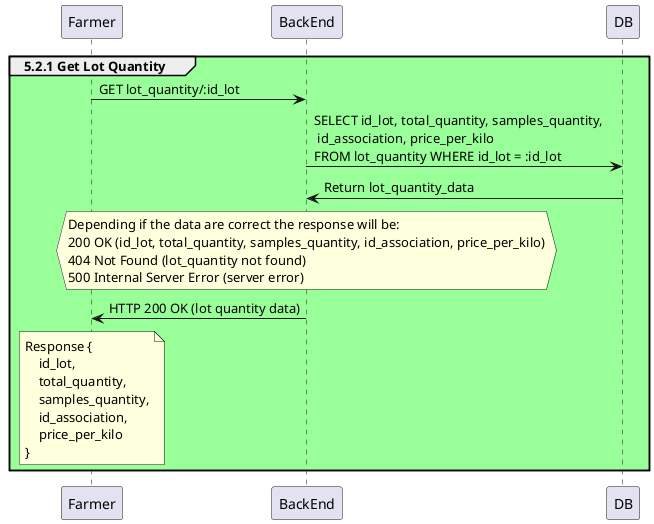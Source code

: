 @startuml

group #99FF99 5.2.1 Get Lot Quantity

    Farmer -> BackEnd: GET lot_quantity/:id_lot

    BackEnd -> DB: SELECT id_lot, total_quantity, samples_quantity, \n id_association, price_per_kilo \nFROM lot_quantity WHERE id_lot = :id_lot
    DB -> BackEnd: Return lot_quantity_data

    hnote over BackEnd
        Depending if the data are correct the response will be:
        200 OK (id_lot, total_quantity, samples_quantity, id_association, price_per_kilo)
        404 Not Found (lot_quantity not found)
        500 Internal Server Error (server error)
    endnote

    BackEnd -> Farmer: HTTP 200 OK (lot quantity data)

    note over Farmer
        Response {
            id_lot,
            total_quantity,
            samples_quantity,
            id_association,
            price_per_kilo
        }
    endnote

end group

@enduml
